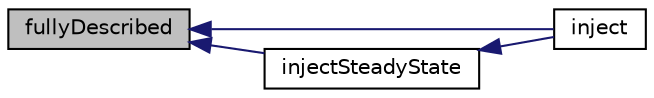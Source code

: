digraph "fullyDescribed"
{
  bgcolor="transparent";
  edge [fontname="Helvetica",fontsize="10",labelfontname="Helvetica",labelfontsize="10"];
  node [fontname="Helvetica",fontsize="10",shape=record];
  rankdir="LR";
  Node1 [label="fullyDescribed",height=0.2,width=0.4,color="black", fillcolor="grey75", style="filled", fontcolor="black"];
  Node1 -> Node2 [dir="back",color="midnightblue",fontsize="10",style="solid",fontname="Helvetica"];
  Node2 [label="inject",height=0.2,width=0.4,color="black",URL="$a01098.html#ad56021712258ad92961ed1dcb0941870",tooltip="Main injection loop. "];
  Node1 -> Node3 [dir="back",color="midnightblue",fontsize="10",style="solid",fontname="Helvetica"];
  Node3 [label="injectSteadyState",height=0.2,width=0.4,color="black",URL="$a01098.html#a9c90fd504e4159250942be6d20db9095",tooltip="Main injection loop - steady-state. "];
  Node3 -> Node2 [dir="back",color="midnightblue",fontsize="10",style="solid",fontname="Helvetica"];
}
